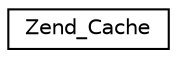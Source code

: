 digraph G
{
  edge [fontname="Helvetica",fontsize="10",labelfontname="Helvetica",labelfontsize="10"];
  node [fontname="Helvetica",fontsize="10",shape=record];
  rankdir="LR";
  Node1 [label="Zend_Cache",height=0.2,width=0.4,color="black", fillcolor="white", style="filled",URL="$class_zend___cache.html"];
}
